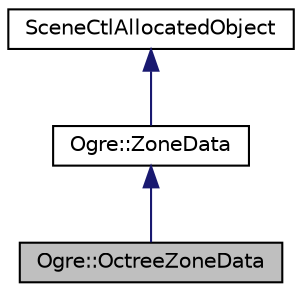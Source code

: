 digraph "Ogre::OctreeZoneData"
{
  bgcolor="transparent";
  edge [fontname="Helvetica",fontsize="10",labelfontname="Helvetica",labelfontsize="10"];
  node [fontname="Helvetica",fontsize="10",shape=record];
  Node0 [label="Ogre::OctreeZoneData",height=0.2,width=0.4,color="black", fillcolor="grey75", style="filled", fontcolor="black"];
  Node1 -> Node0 [dir="back",color="midnightblue",fontsize="10",style="solid",fontname="Helvetica"];
  Node1 [label="Ogre::ZoneData",height=0.2,width=0.4,color="black",URL="$class_ogre_1_1_zone_data.html"];
  Node2 -> Node1 [dir="back",color="midnightblue",fontsize="10",style="solid",fontname="Helvetica"];
  Node2 [label="SceneCtlAllocatedObject",height=0.2,width=0.4,color="black",URL="$class_ogre_1_1_allocated_object.html"];
}
